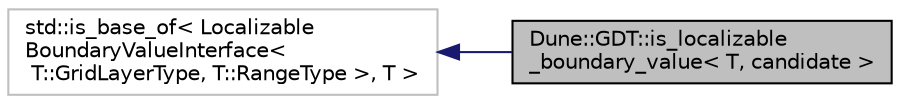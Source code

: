digraph "Dune::GDT::is_localizable_boundary_value&lt; T, candidate &gt;"
{
  edge [fontname="Helvetica",fontsize="10",labelfontname="Helvetica",labelfontsize="10"];
  node [fontname="Helvetica",fontsize="10",shape=record];
  rankdir="LR";
  Node0 [label="Dune::GDT::is_localizable\l_boundary_value\< T, candidate \>",height=0.2,width=0.4,color="black", fillcolor="grey75", style="filled", fontcolor="black"];
  Node1 -> Node0 [dir="back",color="midnightblue",fontsize="10",style="solid",fontname="Helvetica"];
  Node1 [label="std::is_base_of\< Localizable\lBoundaryValueInterface\<\l T::GridLayerType, T::RangeType \>, T \>",height=0.2,width=0.4,color="grey75", fillcolor="white", style="filled"];
}
